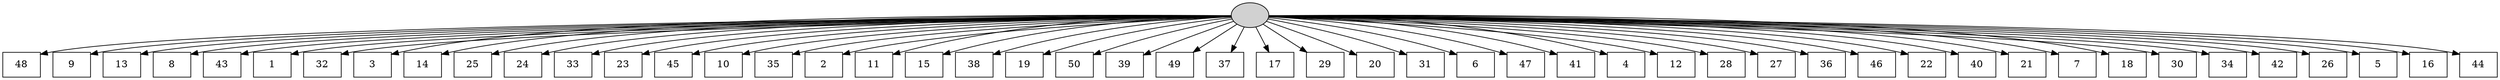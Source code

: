 digraph G {
0[style=filled, fillcolor=grey82, label=""];
1[shape=box,style=filled, fillcolor=white,label="48\n"];
2[shape=box,style=filled, fillcolor=white,label="9\n"];
3[shape=box,style=filled, fillcolor=white,label="13\n"];
4[shape=box,style=filled, fillcolor=white,label="8\n"];
5[shape=box,style=filled, fillcolor=white,label="43\n"];
6[shape=box,style=filled, fillcolor=white,label="1\n"];
7[shape=box,style=filled, fillcolor=white,label="32\n"];
8[shape=box,style=filled, fillcolor=white,label="3\n"];
9[shape=box,style=filled, fillcolor=white,label="14\n"];
10[shape=box,style=filled, fillcolor=white,label="25\n"];
11[shape=box,style=filled, fillcolor=white,label="24\n"];
12[shape=box,style=filled, fillcolor=white,label="33\n"];
13[shape=box,style=filled, fillcolor=white,label="23\n"];
14[shape=box,style=filled, fillcolor=white,label="45\n"];
15[shape=box,style=filled, fillcolor=white,label="10\n"];
16[shape=box,style=filled, fillcolor=white,label="35\n"];
17[shape=box,style=filled, fillcolor=white,label="2\n"];
18[shape=box,style=filled, fillcolor=white,label="11\n"];
19[shape=box,style=filled, fillcolor=white,label="15\n"];
20[shape=box,style=filled, fillcolor=white,label="38\n"];
21[shape=box,style=filled, fillcolor=white,label="19\n"];
22[shape=box,style=filled, fillcolor=white,label="50\n"];
23[shape=box,style=filled, fillcolor=white,label="39\n"];
24[shape=box,style=filled, fillcolor=white,label="49\n"];
25[shape=box,style=filled, fillcolor=white,label="37\n"];
26[shape=box,style=filled, fillcolor=white,label="17\n"];
27[shape=box,style=filled, fillcolor=white,label="29\n"];
28[shape=box,style=filled, fillcolor=white,label="20\n"];
29[shape=box,style=filled, fillcolor=white,label="31\n"];
30[shape=box,style=filled, fillcolor=white,label="6\n"];
31[shape=box,style=filled, fillcolor=white,label="47\n"];
32[shape=box,style=filled, fillcolor=white,label="41\n"];
33[shape=box,style=filled, fillcolor=white,label="4\n"];
34[shape=box,style=filled, fillcolor=white,label="12\n"];
35[shape=box,style=filled, fillcolor=white,label="28\n"];
36[shape=box,style=filled, fillcolor=white,label="27\n"];
37[shape=box,style=filled, fillcolor=white,label="36\n"];
38[shape=box,style=filled, fillcolor=white,label="46\n"];
39[shape=box,style=filled, fillcolor=white,label="22\n"];
40[shape=box,style=filled, fillcolor=white,label="40\n"];
41[shape=box,style=filled, fillcolor=white,label="21\n"];
42[shape=box,style=filled, fillcolor=white,label="7\n"];
43[shape=box,style=filled, fillcolor=white,label="18\n"];
44[shape=box,style=filled, fillcolor=white,label="30\n"];
45[shape=box,style=filled, fillcolor=white,label="34\n"];
46[shape=box,style=filled, fillcolor=white,label="42\n"];
47[shape=box,style=filled, fillcolor=white,label="26\n"];
48[shape=box,style=filled, fillcolor=white,label="5\n"];
49[shape=box,style=filled, fillcolor=white,label="16\n"];
50[shape=box,style=filled, fillcolor=white,label="44\n"];
0->1 ;
0->2 ;
0->3 ;
0->4 ;
0->5 ;
0->6 ;
0->7 ;
0->8 ;
0->9 ;
0->10 ;
0->11 ;
0->12 ;
0->13 ;
0->14 ;
0->15 ;
0->16 ;
0->17 ;
0->18 ;
0->19 ;
0->20 ;
0->21 ;
0->22 ;
0->23 ;
0->24 ;
0->25 ;
0->26 ;
0->27 ;
0->28 ;
0->29 ;
0->30 ;
0->31 ;
0->32 ;
0->33 ;
0->34 ;
0->35 ;
0->36 ;
0->37 ;
0->38 ;
0->39 ;
0->40 ;
0->41 ;
0->42 ;
0->43 ;
0->44 ;
0->45 ;
0->46 ;
0->47 ;
0->48 ;
0->49 ;
0->50 ;
}
